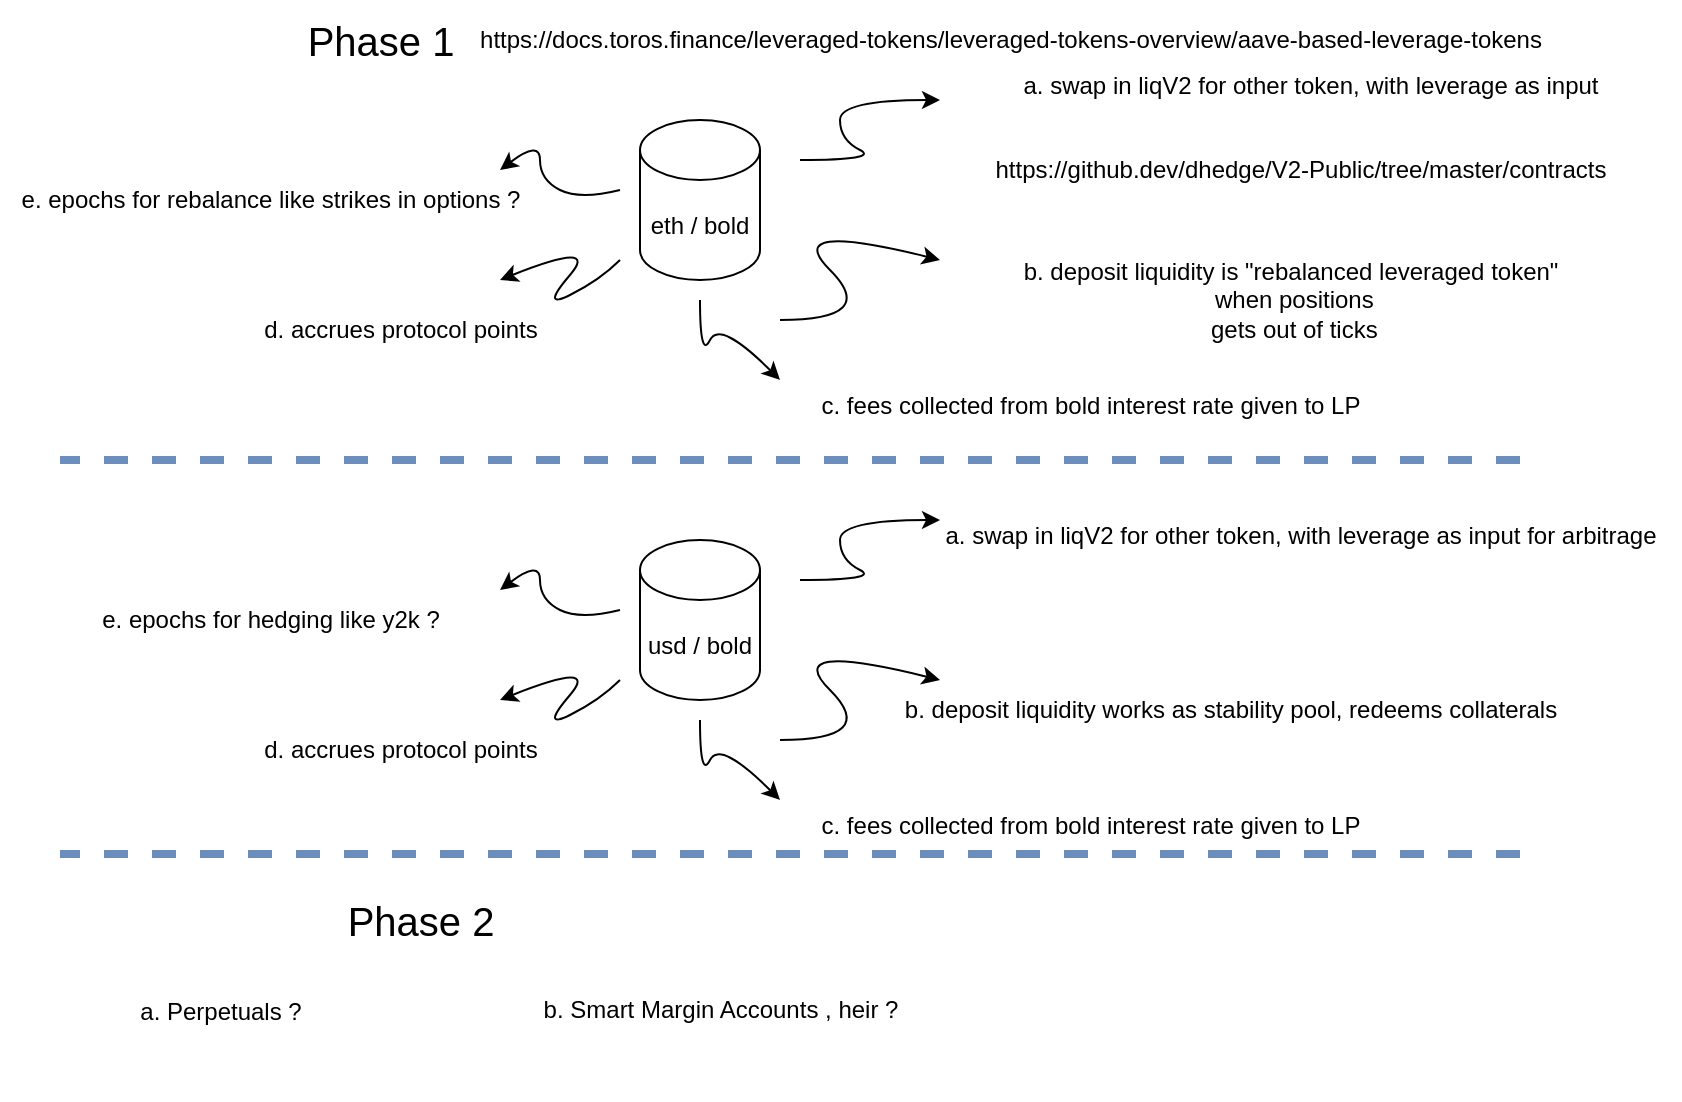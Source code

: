 <mxfile version="24.6.4" type="github">
  <diagram name="Página-1" id="fUMXS8Vio8t8GCm1jgj-">
    <mxGraphModel dx="954" dy="558" grid="1" gridSize="10" guides="1" tooltips="1" connect="1" arrows="1" fold="1" page="1" pageScale="1" pageWidth="850" pageHeight="1100" math="0" shadow="0">
      <root>
        <mxCell id="0" />
        <mxCell id="1" parent="0" />
        <mxCell id="tu48FG_LzvOBQqq_klvL-1" value="eth / bold" style="shape=cylinder3;whiteSpace=wrap;html=1;boundedLbl=1;backgroundOutline=1;size=15;" vertex="1" parent="1">
          <mxGeometry x="330" y="190" width="60" height="80" as="geometry" />
        </mxCell>
        <mxCell id="tu48FG_LzvOBQqq_klvL-2" value="" style="curved=1;endArrow=classic;html=1;rounded=0;" edge="1" parent="1">
          <mxGeometry width="50" height="50" relative="1" as="geometry">
            <mxPoint x="410" y="210" as="sourcePoint" />
            <mxPoint x="480" y="180" as="targetPoint" />
            <Array as="points">
              <mxPoint x="450" y="210" />
              <mxPoint x="430" y="200" />
              <mxPoint x="430" y="180" />
            </Array>
          </mxGeometry>
        </mxCell>
        <mxCell id="tu48FG_LzvOBQqq_klvL-3" value="a. swap in liqV2 for other token, with leverage as input&lt;div&gt;&lt;br&gt;&lt;/div&gt;" style="text;html=1;align=center;verticalAlign=middle;resizable=0;points=[];autosize=1;strokeColor=none;fillColor=none;" vertex="1" parent="1">
          <mxGeometry x="510" y="160" width="310" height="40" as="geometry" />
        </mxCell>
        <mxCell id="tu48FG_LzvOBQqq_klvL-4" value="" style="curved=1;endArrow=classic;html=1;rounded=0;" edge="1" parent="1">
          <mxGeometry width="50" height="50" relative="1" as="geometry">
            <mxPoint x="400" y="290" as="sourcePoint" />
            <mxPoint x="480" y="260" as="targetPoint" />
            <Array as="points">
              <mxPoint x="450" y="290" />
              <mxPoint x="400" y="240" />
            </Array>
          </mxGeometry>
        </mxCell>
        <mxCell id="tu48FG_LzvOBQqq_klvL-5" value="b&lt;span style=&quot;background-color: initial;&quot;&gt;. deposit liquidity is &quot;rebalanced leveraged token&quot;&lt;/span&gt;&lt;div&gt;&lt;div&gt;&amp;nbsp;when positions&lt;div&gt;&amp;nbsp;gets out of ticks&lt;/div&gt;&lt;/div&gt;&lt;/div&gt;" style="text;html=1;align=center;verticalAlign=middle;resizable=0;points=[];autosize=1;strokeColor=none;fillColor=none;" vertex="1" parent="1">
          <mxGeometry x="510" y="250" width="290" height="60" as="geometry" />
        </mxCell>
        <mxCell id="tu48FG_LzvOBQqq_klvL-6" value="" style="curved=1;endArrow=classic;html=1;rounded=0;" edge="1" parent="1">
          <mxGeometry width="50" height="50" relative="1" as="geometry">
            <mxPoint x="360" y="280" as="sourcePoint" />
            <mxPoint x="400" y="320" as="targetPoint" />
            <Array as="points">
              <mxPoint x="360" y="310" />
              <mxPoint x="370" y="290" />
            </Array>
          </mxGeometry>
        </mxCell>
        <mxCell id="tu48FG_LzvOBQqq_klvL-7" value="c. fees collected from bold interest rate given to LP" style="text;html=1;align=center;verticalAlign=middle;resizable=0;points=[];autosize=1;strokeColor=none;fillColor=none;" vertex="1" parent="1">
          <mxGeometry x="410" y="318" width="290" height="30" as="geometry" />
        </mxCell>
        <mxCell id="tu48FG_LzvOBQqq_klvL-8" value="" style="curved=1;endArrow=classic;html=1;rounded=0;" edge="1" parent="1">
          <mxGeometry width="50" height="50" relative="1" as="geometry">
            <mxPoint x="320" y="260" as="sourcePoint" />
            <mxPoint x="260" y="270" as="targetPoint" />
            <Array as="points">
              <mxPoint x="310" y="270" />
              <mxPoint x="280" y="285" />
              <mxPoint x="310" y="250" />
            </Array>
          </mxGeometry>
        </mxCell>
        <mxCell id="tu48FG_LzvOBQqq_klvL-9" value="d. accrues protocol points" style="text;html=1;align=center;verticalAlign=middle;resizable=0;points=[];autosize=1;strokeColor=none;fillColor=none;" vertex="1" parent="1">
          <mxGeometry x="130" y="280" width="160" height="30" as="geometry" />
        </mxCell>
        <mxCell id="tu48FG_LzvOBQqq_klvL-10" value="" style="curved=1;endArrow=classic;html=1;rounded=0;" edge="1" parent="1">
          <mxGeometry width="50" height="50" relative="1" as="geometry">
            <mxPoint x="320" y="225" as="sourcePoint" />
            <mxPoint x="260" y="215" as="targetPoint" />
            <Array as="points">
              <mxPoint x="300" y="230" />
              <mxPoint x="280" y="220" />
              <mxPoint x="280" y="200" />
            </Array>
          </mxGeometry>
        </mxCell>
        <mxCell id="tu48FG_LzvOBQqq_klvL-11" value="e. epochs for rebalance like strikes in options ?" style="text;html=1;align=center;verticalAlign=middle;resizable=0;points=[];autosize=1;strokeColor=none;fillColor=none;" vertex="1" parent="1">
          <mxGeometry x="10" y="215" width="270" height="30" as="geometry" />
        </mxCell>
        <mxCell id="tu48FG_LzvOBQqq_klvL-13" value="usd / bold" style="shape=cylinder3;whiteSpace=wrap;html=1;boundedLbl=1;backgroundOutline=1;size=15;" vertex="1" parent="1">
          <mxGeometry x="330" y="400" width="60" height="80" as="geometry" />
        </mxCell>
        <mxCell id="tu48FG_LzvOBQqq_klvL-14" value="" style="curved=1;endArrow=classic;html=1;rounded=0;" edge="1" parent="1">
          <mxGeometry width="50" height="50" relative="1" as="geometry">
            <mxPoint x="410" y="420" as="sourcePoint" />
            <mxPoint x="480" y="390" as="targetPoint" />
            <Array as="points">
              <mxPoint x="450" y="420" />
              <mxPoint x="430" y="410" />
              <mxPoint x="430" y="390" />
            </Array>
          </mxGeometry>
        </mxCell>
        <mxCell id="tu48FG_LzvOBQqq_klvL-15" value="a. swap in liqV2 for other token, with leverage as input for arbitrage&lt;div&gt;&lt;br&gt;&lt;/div&gt;" style="text;html=1;align=center;verticalAlign=middle;resizable=0;points=[];autosize=1;strokeColor=none;fillColor=none;" vertex="1" parent="1">
          <mxGeometry x="470" y="385" width="380" height="40" as="geometry" />
        </mxCell>
        <mxCell id="tu48FG_LzvOBQqq_klvL-16" value="" style="curved=1;endArrow=classic;html=1;rounded=0;" edge="1" parent="1">
          <mxGeometry width="50" height="50" relative="1" as="geometry">
            <mxPoint x="400" y="500" as="sourcePoint" />
            <mxPoint x="480" y="470" as="targetPoint" />
            <Array as="points">
              <mxPoint x="450" y="500" />
              <mxPoint x="400" y="450" />
            </Array>
          </mxGeometry>
        </mxCell>
        <mxCell id="tu48FG_LzvOBQqq_klvL-17" value="b&lt;span style=&quot;background-color: initial;&quot;&gt;. deposit liquidity works as stability pool, redeems collaterals&lt;/span&gt;" style="text;html=1;align=center;verticalAlign=middle;resizable=0;points=[];autosize=1;strokeColor=none;fillColor=none;" vertex="1" parent="1">
          <mxGeometry x="450" y="470" width="350" height="30" as="geometry" />
        </mxCell>
        <mxCell id="tu48FG_LzvOBQqq_klvL-18" value="" style="curved=1;endArrow=classic;html=1;rounded=0;" edge="1" parent="1">
          <mxGeometry width="50" height="50" relative="1" as="geometry">
            <mxPoint x="360" y="490" as="sourcePoint" />
            <mxPoint x="400" y="530" as="targetPoint" />
            <Array as="points">
              <mxPoint x="360" y="520" />
              <mxPoint x="370" y="500" />
            </Array>
          </mxGeometry>
        </mxCell>
        <mxCell id="tu48FG_LzvOBQqq_klvL-19" value="c. fees collected from bold interest rate given to LP" style="text;html=1;align=center;verticalAlign=middle;resizable=0;points=[];autosize=1;strokeColor=none;fillColor=none;" vertex="1" parent="1">
          <mxGeometry x="410" y="528" width="290" height="30" as="geometry" />
        </mxCell>
        <mxCell id="tu48FG_LzvOBQqq_klvL-20" value="" style="curved=1;endArrow=classic;html=1;rounded=0;" edge="1" parent="1">
          <mxGeometry width="50" height="50" relative="1" as="geometry">
            <mxPoint x="320" y="470" as="sourcePoint" />
            <mxPoint x="260" y="480" as="targetPoint" />
            <Array as="points">
              <mxPoint x="310" y="480" />
              <mxPoint x="280" y="495" />
              <mxPoint x="310" y="460" />
            </Array>
          </mxGeometry>
        </mxCell>
        <mxCell id="tu48FG_LzvOBQqq_klvL-21" value="d. accrues protocol points" style="text;html=1;align=center;verticalAlign=middle;resizable=0;points=[];autosize=1;strokeColor=none;fillColor=none;" vertex="1" parent="1">
          <mxGeometry x="130" y="490" width="160" height="30" as="geometry" />
        </mxCell>
        <mxCell id="tu48FG_LzvOBQqq_klvL-22" value="" style="curved=1;endArrow=classic;html=1;rounded=0;" edge="1" parent="1">
          <mxGeometry width="50" height="50" relative="1" as="geometry">
            <mxPoint x="320" y="435" as="sourcePoint" />
            <mxPoint x="260" y="425" as="targetPoint" />
            <Array as="points">
              <mxPoint x="300" y="440" />
              <mxPoint x="280" y="430" />
              <mxPoint x="280" y="410" />
            </Array>
          </mxGeometry>
        </mxCell>
        <mxCell id="tu48FG_LzvOBQqq_klvL-23" value="e. epochs for hedging like y2k ?" style="text;html=1;align=center;verticalAlign=middle;resizable=0;points=[];autosize=1;strokeColor=none;fillColor=none;" vertex="1" parent="1">
          <mxGeometry x="50" y="425" width="190" height="30" as="geometry" />
        </mxCell>
        <mxCell id="tu48FG_LzvOBQqq_klvL-24" value="&lt;font style=&quot;font-size: 20px;&quot;&gt;Phase 1&lt;/font&gt;" style="text;html=1;align=center;verticalAlign=middle;resizable=0;points=[];autosize=1;strokeColor=none;fillColor=none;" vertex="1" parent="1">
          <mxGeometry x="150" y="130" width="100" height="40" as="geometry" />
        </mxCell>
        <mxCell id="tu48FG_LzvOBQqq_klvL-26" value="&lt;font style=&quot;font-size: 20px;&quot;&gt;Phase 2&lt;/font&gt;" style="text;html=1;align=center;verticalAlign=middle;resizable=0;points=[];autosize=1;strokeColor=none;fillColor=none;" vertex="1" parent="1">
          <mxGeometry x="170" y="570" width="100" height="40" as="geometry" />
        </mxCell>
        <mxCell id="tu48FG_LzvOBQqq_klvL-27" value="a. Perpetuals ?&lt;div&gt;&lt;br&gt;&lt;/div&gt;&lt;div&gt;&lt;br&gt;&lt;/div&gt;" style="text;html=1;align=center;verticalAlign=middle;resizable=0;points=[];autosize=1;strokeColor=none;fillColor=none;" vertex="1" parent="1">
          <mxGeometry x="70" y="620" width="100" height="60" as="geometry" />
        </mxCell>
        <mxCell id="tu48FG_LzvOBQqq_klvL-28" value="b. Smart Margin Accounts , heir ?" style="text;html=1;align=center;verticalAlign=middle;resizable=0;points=[];autosize=1;strokeColor=none;fillColor=none;" vertex="1" parent="1">
          <mxGeometry x="270" y="620" width="200" height="30" as="geometry" />
        </mxCell>
        <mxCell id="tu48FG_LzvOBQqq_klvL-29" value="" style="endArrow=none;dashed=1;html=1;rounded=0;fillColor=#dae8fc;strokeColor=#6c8ebf;strokeWidth=4;" edge="1" parent="1">
          <mxGeometry width="50" height="50" relative="1" as="geometry">
            <mxPoint x="770" y="360" as="sourcePoint" />
            <mxPoint x="40" y="360" as="targetPoint" />
          </mxGeometry>
        </mxCell>
        <mxCell id="tu48FG_LzvOBQqq_klvL-30" value="" style="endArrow=none;dashed=1;html=1;rounded=0;fillColor=#dae8fc;strokeColor=#6c8ebf;strokeWidth=4;" edge="1" parent="1">
          <mxGeometry width="50" height="50" relative="1" as="geometry">
            <mxPoint x="770" y="557" as="sourcePoint" />
            <mxPoint x="40" y="557" as="targetPoint" />
          </mxGeometry>
        </mxCell>
        <mxCell id="tu48FG_LzvOBQqq_klvL-32" value="https://docs.toros.finance/leveraged-tokens/leveraged-tokens-overview/aave-based-leverage-tokens" style="text;html=1;align=center;verticalAlign=middle;resizable=0;points=[];autosize=1;strokeColor=none;fillColor=none;" vertex="1" parent="1">
          <mxGeometry x="240" y="135" width="550" height="30" as="geometry" />
        </mxCell>
        <mxCell id="tu48FG_LzvOBQqq_klvL-33" value="https://github.dev/dhedge/V2-Public/tree/master/contracts" style="text;html=1;align=center;verticalAlign=middle;resizable=0;points=[];autosize=1;strokeColor=none;fillColor=none;" vertex="1" parent="1">
          <mxGeometry x="495" y="200" width="330" height="30" as="geometry" />
        </mxCell>
      </root>
    </mxGraphModel>
  </diagram>
</mxfile>
